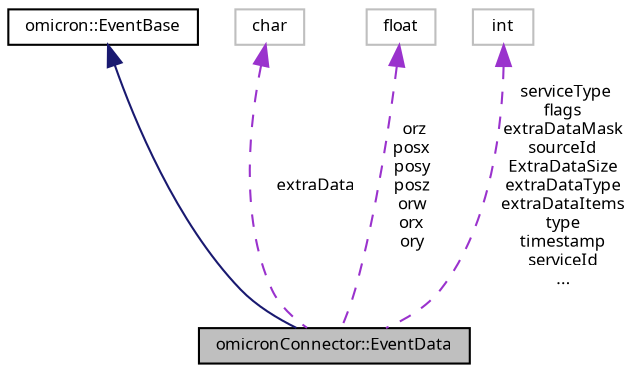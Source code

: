 digraph "omicronConnector::EventData"
{
  bgcolor="transparent";
  edge [fontname="FreeSans.ttf",fontsize="8",labelfontname="FreeSans.ttf",labelfontsize="8"];
  node [fontname="FreeSans.ttf",fontsize="8",shape=record];
  Node1 [label="omicronConnector::EventData",height=0.2,width=0.4,color="black", fillcolor="grey75", style="filled" fontcolor="black"];
  Node2 -> Node1 [dir="back",color="midnightblue",fontsize="8",style="solid",fontname="FreeSans.ttf"];
  Node2 [label="omicron::EventBase",height=0.2,width=0.4,color="black",URL="$classomicron_1_1_event_base.html"];
  Node3 -> Node1 [dir="back",color="darkorchid3",fontsize="8",style="dashed",label=" extraData" ,fontname="FreeSans.ttf"];
  Node3 [label="char",height=0.2,width=0.4,color="grey75"];
  Node4 -> Node1 [dir="back",color="darkorchid3",fontsize="8",style="dashed",label=" orz\nposx\nposy\nposz\norw\norx\nory" ,fontname="FreeSans.ttf"];
  Node4 [label="float",height=0.2,width=0.4,color="grey75"];
  Node5 -> Node1 [dir="back",color="darkorchid3",fontsize="8",style="dashed",label=" serviceType\nflags\nextraDataMask\nsourceId\nExtraDataSize\nextraDataType\nextraDataItems\ntype\ntimestamp\nserviceId\n..." ,fontname="FreeSans.ttf"];
  Node5 [label="int",height=0.2,width=0.4,color="grey75"];
}
